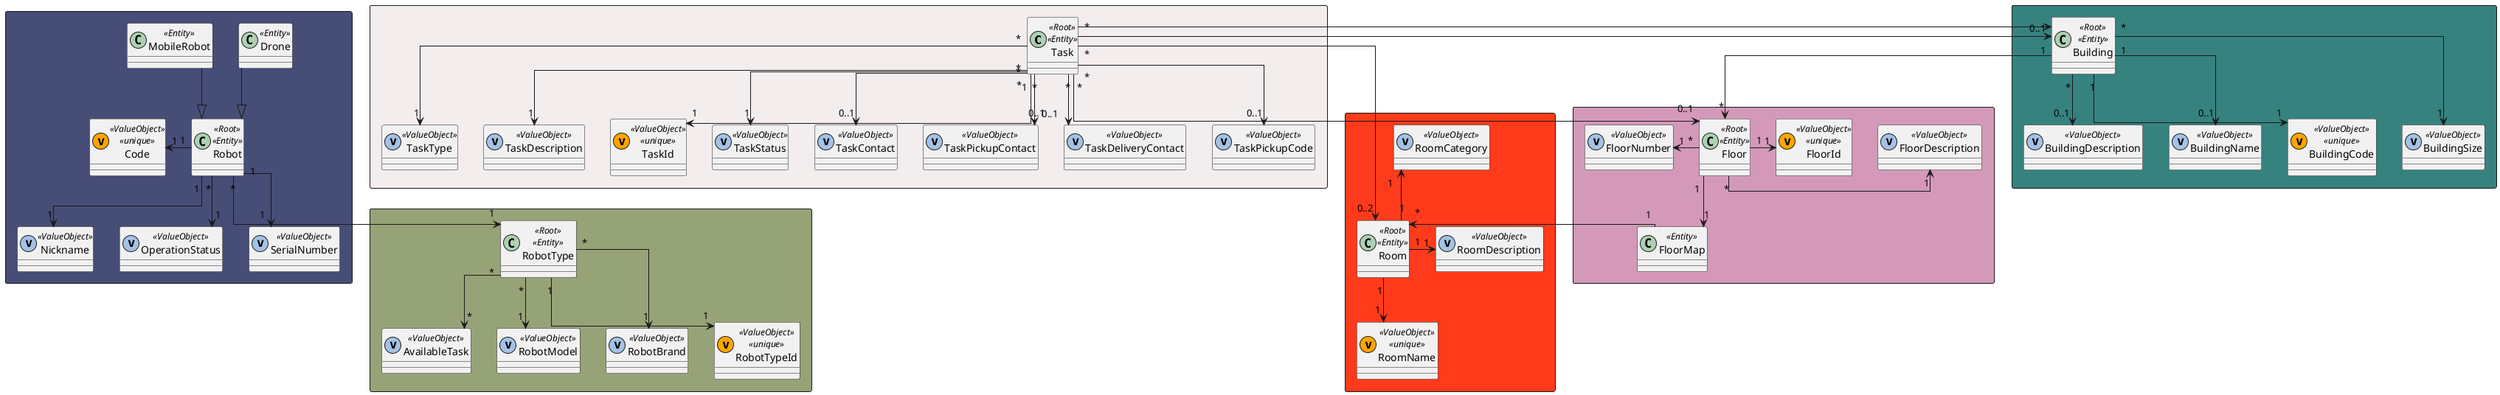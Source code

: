 @startuml domain

skinparam linetype ortho


'========================================================
rectangle #F4EDED{
class Task << Root >> << Entity >>
class TaskType << (v,#A4C2E5) ValueObject >>
class TaskDescription << (v,#A4C2E5) ValueObject >>
class TaskId << (v,orange) ValueObject >> << unique >>
class TaskStatus << (v,#A4C2E5) ValueObject >>
class TaskContact << (v,#A4C2E5) ValueObject >>
class TaskPickupContact << (v,#A4C2E5) ValueObject >>
class TaskDeliveryContact << (v,#A4C2E5) ValueObject >>
class TaskPickupCode << (v,#A4C2E5) ValueObject >>
}

'========================================================
rectangle #464D77{
class Robot << Root >> << Entity >>
class Drone  << Entity >>
class MobileRobot  << Entity >>

class Code  << (v,orange) ValueObject >> << unique >>
class Nickname  << (v,#A4C2E5) ValueObject >>
class OperationStatus  << (v,#A4C2E5) ValueObject >>
class SerialNumber  << (v,#A4C2E5) ValueObject >>
}
'========================================================
rectangle #96A377{
class RobotType << Root >> << Entity >>
class AvailableTask  << (v,#A4C2E5) ValueObject >>
class RobotModel  << (v,#A4C2E5) ValueObject >>
class RobotBrand  << (v,#A4C2E5) ValueObject >>
class RobotTypeId << (v,orange) ValueObject >> << unique >>

}
'========================================================
rectangle #36827F{
class Building  << Root >> << Entity >>
class BuildingDescription  << (v,#A4C2E5) ValueObject >>
class BuildingName  << (v,#A4C2E5) ValueObject >>
class BuildingCode  << (v,orange) ValueObject >> << unique >>
class BuildingSize  << (v,#A4C2E5) ValueObject >>
}
'========================================================
rectangle #FF3B1B{
class Room << Root >> << Entity >>
class RoomName << (v,orange) ValueObject >> << unique >>
class RoomCategory << (v,#A4C2E5) ValueObject >>
class RoomDescription << (v,#A4C2E5) ValueObject >>
}
'========================================================
rectangle #D499B9{
class Floor  << Root >> << Entity >>
class FloorId  << (v,orange) ValueObject >> << unique >>
class FloorDescription  << (v,#A4C2E5) ValueObject >>
class FloorMap  << Entity >>
class FloorNumber << (v,#A4C2E5) ValueObject >>
}

'========================================================


Robot <|-u- MobileRobot
Robot <|-u- Drone
Robot "1"-l->"1" Code
Robot "*"-->"1" RobotType
Robot "*"-d->"1" OperationStatus
Robot "1"-->"1" Nickname
Robot "1"-->"1" SerialNumber

RobotType "*"-->"1" RobotModel
RobotType "*"-->"1" RobotBrand
RobotType "*"-->"*" AvailableTask
RobotType "1"-->"1" RobotTypeId



Task "*"-->"1" TaskType
Task "*"-->"1" TaskDescription
Task -> Building
Task "1"-->"1" TaskId
Task "*"-->"1" TaskStatus
Task "*"-->"0..1" TaskContact
Task "*"-->"0..1" TaskPickupContact
Task "*"-->"0..1" TaskDeliveryContact
Task "*"-->"0..1" TaskPickupCode
Task "*"-->"0..1" Building
Task "*"-->"0..1" Floor
Task "*"-->"0..2" Room




Building "1"->"*" Floor
Building "*"-->"0..1" BuildingDescription
Building "1"-->"0..1" BuildingName
Building "*"-->"1" BuildingSize
Building "1"-->"1" BuildingCode

Room "1"-d->"1" RoomName
Room "1"-u->"1" RoomCategory
Room "1"->"1" RoomDescription




Floor "1"-d->"1" FloorMap
Floor "*"-u>"1" FloorNumber
Floor "*"->"1" FloorDescription
Floor "1" -> "1" FloorId


FloorMap "1"->"*" Room

@enduml
